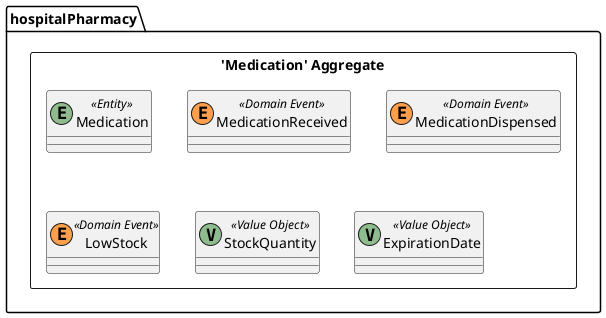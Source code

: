 @startuml

skinparam componentStyle uml2

package hospitalPharmacy {
	package "'Medication' Aggregate" <<Rectangle>> {
		class Medication <<(E,DarkSeaGreen) Entity>> {
		}
		class MedicationReceived <<(E,#ff9f4b) Domain Event>> {
		}
		class MedicationDispensed <<(E,#ff9f4b) Domain Event>> {
		}
		class LowStock <<(E,#ff9f4b) Domain Event>> {
		}
		class StockQuantity <<(V,DarkSeaGreen) Value Object>> {
		}
		class ExpirationDate <<(V,DarkSeaGreen) Value Object>> {
		}
	}
}


@enduml

